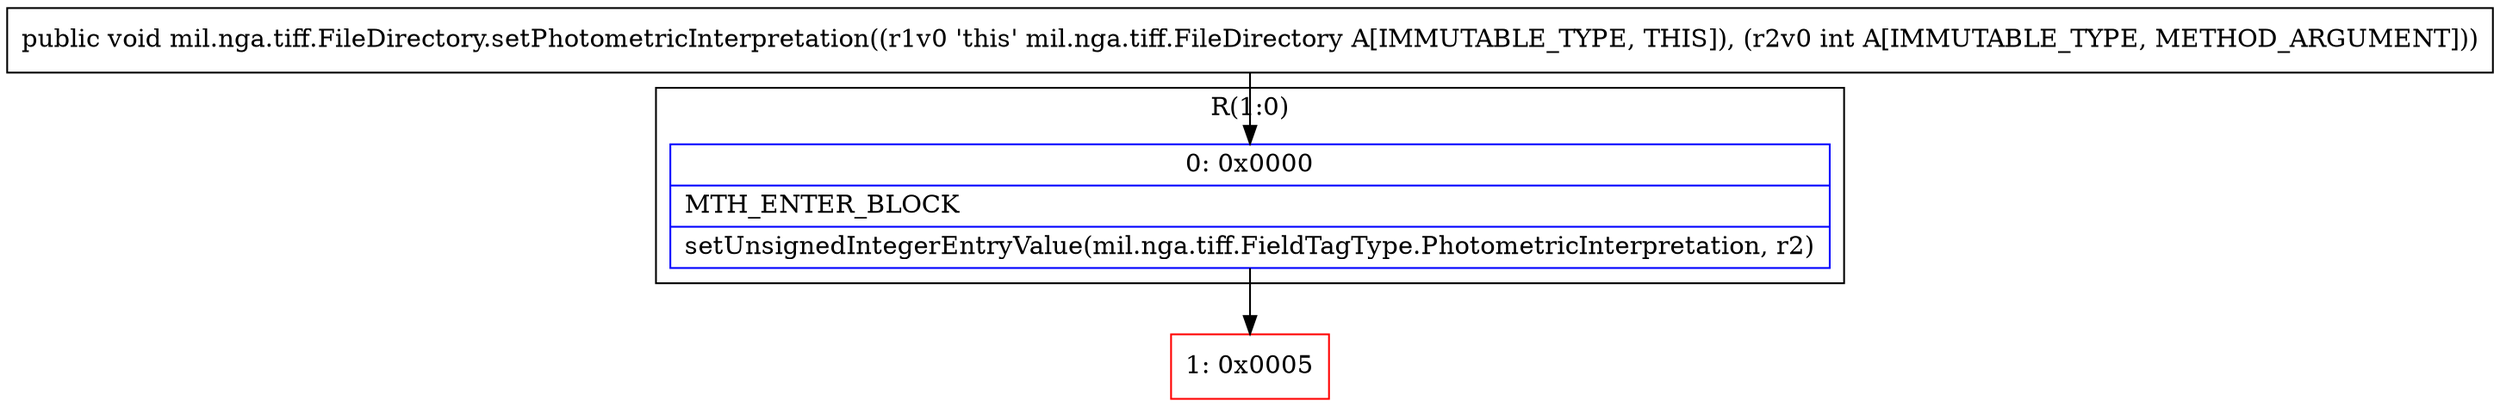 digraph "CFG formil.nga.tiff.FileDirectory.setPhotometricInterpretation(I)V" {
subgraph cluster_Region_201114773 {
label = "R(1:0)";
node [shape=record,color=blue];
Node_0 [shape=record,label="{0\:\ 0x0000|MTH_ENTER_BLOCK\l|setUnsignedIntegerEntryValue(mil.nga.tiff.FieldTagType.PhotometricInterpretation, r2)\l}"];
}
Node_1 [shape=record,color=red,label="{1\:\ 0x0005}"];
MethodNode[shape=record,label="{public void mil.nga.tiff.FileDirectory.setPhotometricInterpretation((r1v0 'this' mil.nga.tiff.FileDirectory A[IMMUTABLE_TYPE, THIS]), (r2v0 int A[IMMUTABLE_TYPE, METHOD_ARGUMENT])) }"];
MethodNode -> Node_0;
Node_0 -> Node_1;
}

